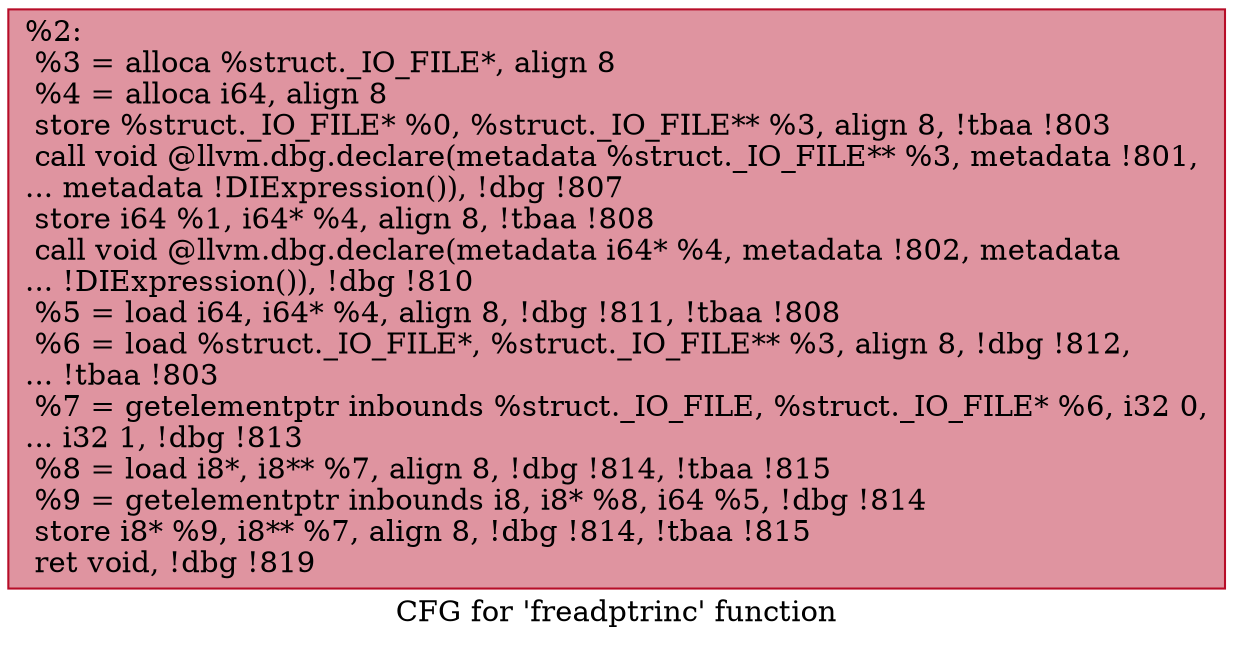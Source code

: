 digraph "CFG for 'freadptrinc' function" {
	label="CFG for 'freadptrinc' function";

	Node0x11efca0 [shape=record,color="#b70d28ff", style=filled, fillcolor="#b70d2870",label="{%2:\l  %3 = alloca %struct._IO_FILE*, align 8\l  %4 = alloca i64, align 8\l  store %struct._IO_FILE* %0, %struct._IO_FILE** %3, align 8, !tbaa !803\l  call void @llvm.dbg.declare(metadata %struct._IO_FILE** %3, metadata !801,\l... metadata !DIExpression()), !dbg !807\l  store i64 %1, i64* %4, align 8, !tbaa !808\l  call void @llvm.dbg.declare(metadata i64* %4, metadata !802, metadata\l... !DIExpression()), !dbg !810\l  %5 = load i64, i64* %4, align 8, !dbg !811, !tbaa !808\l  %6 = load %struct._IO_FILE*, %struct._IO_FILE** %3, align 8, !dbg !812,\l... !tbaa !803\l  %7 = getelementptr inbounds %struct._IO_FILE, %struct._IO_FILE* %6, i32 0,\l... i32 1, !dbg !813\l  %8 = load i8*, i8** %7, align 8, !dbg !814, !tbaa !815\l  %9 = getelementptr inbounds i8, i8* %8, i64 %5, !dbg !814\l  store i8* %9, i8** %7, align 8, !dbg !814, !tbaa !815\l  ret void, !dbg !819\l}"];
}
